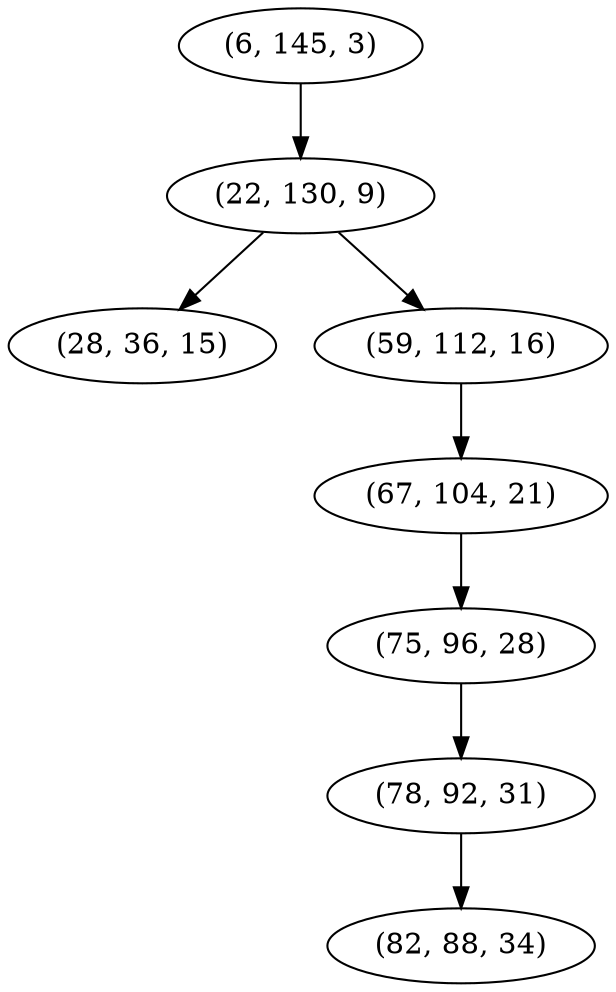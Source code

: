 digraph tree {
    "(6, 145, 3)";
    "(22, 130, 9)";
    "(28, 36, 15)";
    "(59, 112, 16)";
    "(67, 104, 21)";
    "(75, 96, 28)";
    "(78, 92, 31)";
    "(82, 88, 34)";
    "(6, 145, 3)" -> "(22, 130, 9)";
    "(22, 130, 9)" -> "(28, 36, 15)";
    "(22, 130, 9)" -> "(59, 112, 16)";
    "(59, 112, 16)" -> "(67, 104, 21)";
    "(67, 104, 21)" -> "(75, 96, 28)";
    "(75, 96, 28)" -> "(78, 92, 31)";
    "(78, 92, 31)" -> "(82, 88, 34)";
}
